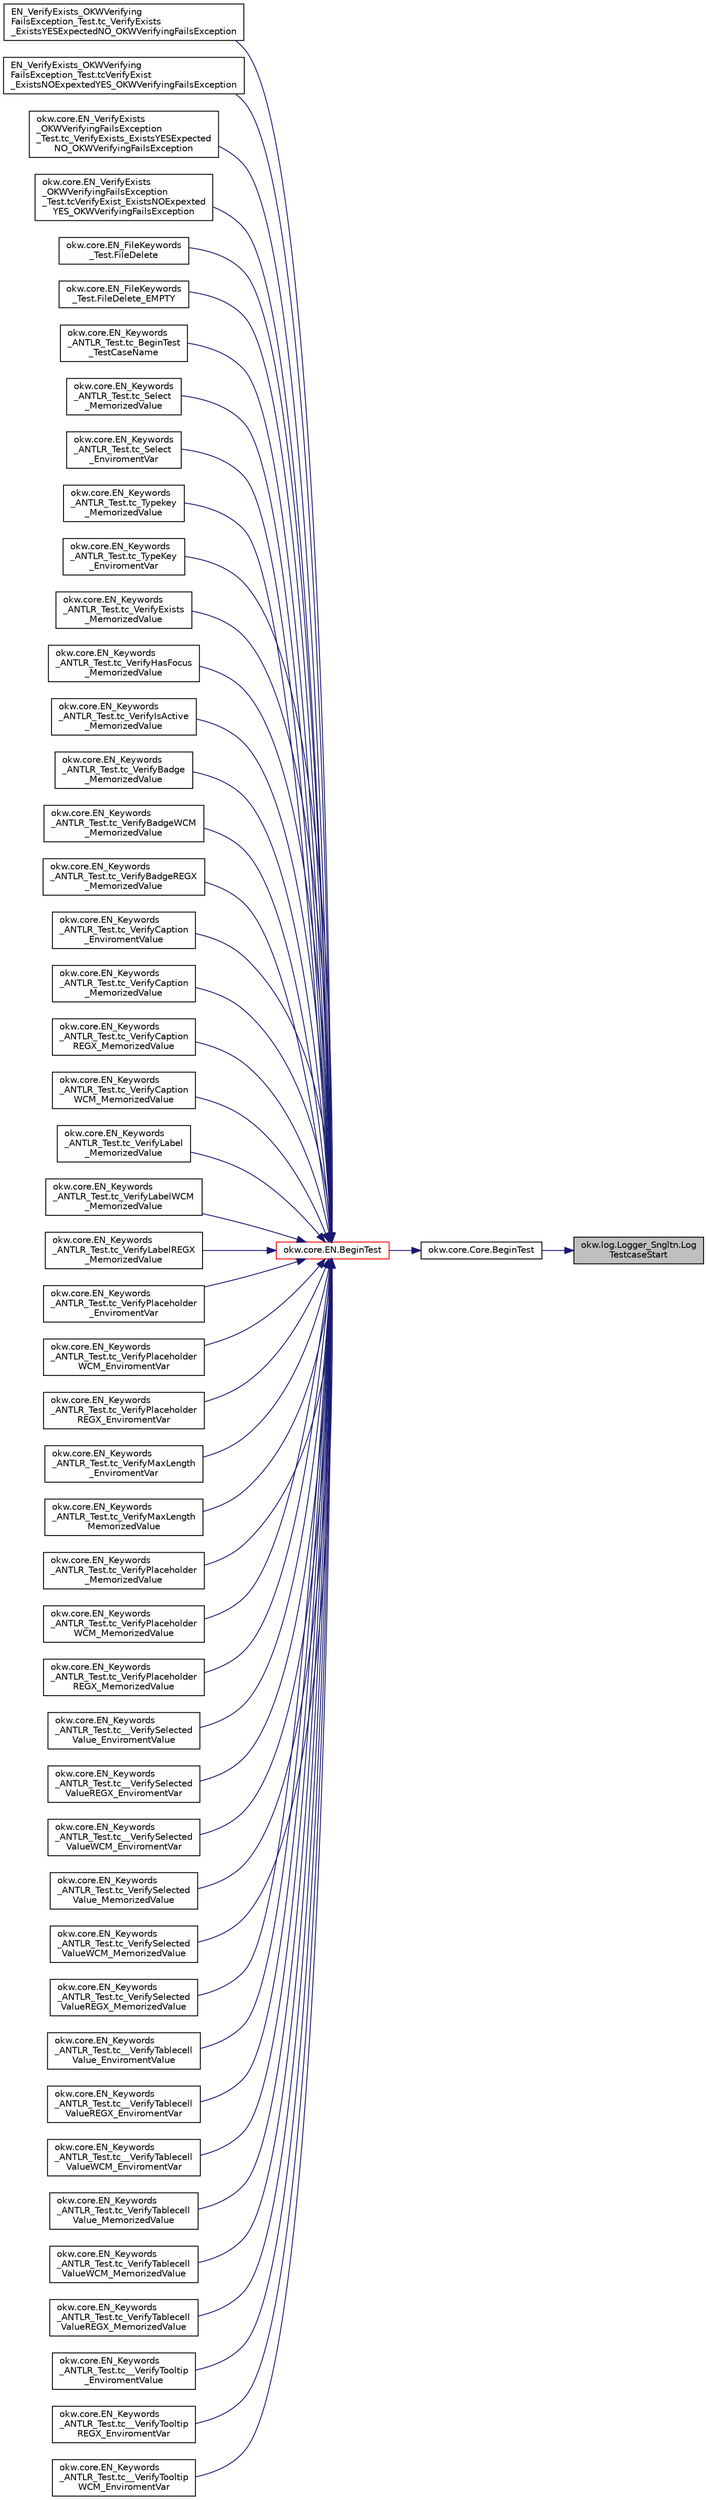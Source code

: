 digraph "okw.log.Logger_Sngltn.LogTestcaseStart"
{
 // INTERACTIVE_SVG=YES
 // LATEX_PDF_SIZE
  edge [fontname="Helvetica",fontsize="10",labelfontname="Helvetica",labelfontsize="10"];
  node [fontname="Helvetica",fontsize="10",shape=record];
  rankdir="RL";
  Node1536 [label="okw.log.Logger_Sngltn.Log\lTestcaseStart",height=0.2,width=0.4,color="black", fillcolor="grey75", style="filled", fontcolor="black",tooltip="Ausgabe des Testfalls."];
  Node1536 -> Node1537 [dir="back",color="midnightblue",fontsize="10",style="solid",fontname="Helvetica"];
  Node1537 [label="okw.core.Core.BeginTest",height=0.2,width=0.4,color="black", fillcolor="white", style="filled",URL="$classokw_1_1core_1_1_core.html#acfefe92468c9eb9e951846372726c4d8",tooltip="Markiert den Anfang eines neuen Testfalls."];
  Node1537 -> Node1538 [dir="back",color="midnightblue",fontsize="10",style="solid",fontname="Helvetica"];
  Node1538 [label="okw.core.EN.BeginTest",height=0.2,width=0.4,color="red", fillcolor="white", style="filled",URL="$classokw_1_1core_1_1_e_n.html#aef613b0a3e6bb8a9623984db145cae69",tooltip="Markiert den Anfang eines neuen Testfalls."];
  Node1538 -> Node1539 [dir="back",color="midnightblue",fontsize="10",style="solid",fontname="Helvetica"];
  Node1539 [label="EN_VerifyExists_OKWVerifying\lFailsException_Test.tc_VerifyExists\l_ExistsYESExpectedNO_OKWVerifyingFailsException",height=0.2,width=0.4,color="black", fillcolor="white", style="filled",URL="$class_e_n___verify_exists___o_k_w_verifying_fails_exception___test.html#ad46469e1f777969702b7b8290db96e9a",tooltip="Prüft, ob die Ausnahme OKWVerifyingFailsException bei einem Soll/Ist-Vergleich ausgelöst wird."];
  Node1538 -> Node1540 [dir="back",color="midnightblue",fontsize="10",style="solid",fontname="Helvetica"];
  Node1540 [label="EN_VerifyExists_OKWVerifying\lFailsException_Test.tcVerifyExist\l_ExistsNOExpextedYES_OKWVerifyingFailsException",height=0.2,width=0.4,color="black", fillcolor="white", style="filled",URL="$class_e_n___verify_exists___o_k_w_verifying_fails_exception___test.html#a7090140896a0e2476c8c548bfcab9da6",tooltip="Prüft, ob die Ausnahme OKWVerifyingFailsException bei einem Soll/Ist-Vergleich ausgelöst wird."];
  Node1538 -> Node1541 [dir="back",color="midnightblue",fontsize="10",style="solid",fontname="Helvetica"];
  Node1541 [label="okw.core.EN_VerifyExists\l_OKWVerifyingFailsException\l_Test.tc_VerifyExists_ExistsYESExpected\lNO_OKWVerifyingFailsException",height=0.2,width=0.4,color="black", fillcolor="white", style="filled",URL="$classokw_1_1core_1_1_e_n___verify_exists___o_k_w_verifying_fails_exception___test.html#a2130383dc3dce6634d7a3b4367575e49",tooltip="Prüft, ob die Ausnahme OKWVerifyingFailsException bei einem Soll/Ist-Vergleich ausgelöst wird."];
  Node1538 -> Node1542 [dir="back",color="midnightblue",fontsize="10",style="solid",fontname="Helvetica"];
  Node1542 [label="okw.core.EN_VerifyExists\l_OKWVerifyingFailsException\l_Test.tcVerifyExist_ExistsNOExpexted\lYES_OKWVerifyingFailsException",height=0.2,width=0.4,color="black", fillcolor="white", style="filled",URL="$classokw_1_1core_1_1_e_n___verify_exists___o_k_w_verifying_fails_exception___test.html#aa1d3eda12dec57423561de4e08b12d29",tooltip="Prüft, ob die Ausnahme OKWVerifyingFailsException bei einem Soll/Ist-Vergleich ausgelöst wird."];
  Node1538 -> Node1543 [dir="back",color="midnightblue",fontsize="10",style="solid",fontname="Helvetica"];
  Node1543 [label="okw.core.EN_FileKeywords\l_Test.FileDelete",height=0.2,width=0.4,color="black", fillcolor="white", style="filled",URL="$classokw_1_1core_1_1_e_n___file_keywords___test.html#acb04e50447def00a22be9b52b5327aac",tooltip="Prüft das Schlüsselwort File."];
  Node1538 -> Node1544 [dir="back",color="midnightblue",fontsize="10",style="solid",fontname="Helvetica"];
  Node1544 [label="okw.core.EN_FileKeywords\l_Test.FileDelete_EMPTY",height=0.2,width=0.4,color="black", fillcolor="white", style="filled",URL="$classokw_1_1core_1_1_e_n___file_keywords___test.html#ac1eeb5773fc9c3a4854198e37b2f5dea",tooltip="Prüft das Schlüsselwort File."];
  Node1538 -> Node1545 [dir="back",color="midnightblue",fontsize="10",style="solid",fontname="Helvetica"];
  Node1545 [label="okw.core.EN_Keywords\l_ANTLR_Test.tc_BeginTest\l_TestCaseName",height=0.2,width=0.4,color="black", fillcolor="white", style="filled",URL="$classokw_1_1core_1_1_e_n___keywords___a_n_t_l_r___test.html#a014ad937ba05658b9530788f42340ca4",tooltip="Prüft das Schlüsselwort \"BeginTest\" mit dem Testziel, dass der aktuelle Testfallname unter dem MemKey..."];
  Node1538 -> Node1546 [dir="back",color="midnightblue",fontsize="10",style="solid",fontname="Helvetica"];
  Node1546 [label="okw.core.EN_Keywords\l_ANTLR_Test.tc_Select\l_MemorizedValue",height=0.2,width=0.4,color="black", fillcolor="white", style="filled",URL="$classokw_1_1core_1_1_e_n___keywords___a_n_t_l_r___test.html#ac0a6a39b3b4d075d2b76ebf53135917c",tooltip="Prüft das Keyword Select() mit dem Testziel ob gemerkte Werte richtig eingesetzt werden."];
  Node1538 -> Node1547 [dir="back",color="midnightblue",fontsize="10",style="solid",fontname="Helvetica"];
  Node1547 [label="okw.core.EN_Keywords\l_ANTLR_Test.tc_Select\l_EnviromentVar",height=0.2,width=0.4,color="black", fillcolor="white", style="filled",URL="$classokw_1_1core_1_1_e_n___keywords___a_n_t_l_r___test.html#a8a0b2ad269bf3c1ff4939ec38273b846",tooltip="Prüft das Keyword Select() mit dem Ziel, ob Umgebungsvariablen richtig eingesetzt werden."];
  Node1538 -> Node1548 [dir="back",color="midnightblue",fontsize="10",style="solid",fontname="Helvetica"];
  Node1548 [label="okw.core.EN_Keywords\l_ANTLR_Test.tc_Typekey\l_MemorizedValue",height=0.2,width=0.4,color="black", fillcolor="white", style="filled",URL="$classokw_1_1core_1_1_e_n___keywords___a_n_t_l_r___test.html#ad94a67c11ac92a924216a98e684cfd83",tooltip="Prüft das Schlüsselwort Select mit dem Ziel ob gemerkte Werte richtig eingesetzt werden."];
  Node1538 -> Node1549 [dir="back",color="midnightblue",fontsize="10",style="solid",fontname="Helvetica"];
  Node1549 [label="okw.core.EN_Keywords\l_ANTLR_Test.tc_TypeKey\l_EnviromentVar",height=0.2,width=0.4,color="black", fillcolor="white", style="filled",URL="$classokw_1_1core_1_1_e_n___keywords___a_n_t_l_r___test.html#ad287ea338c25a38b9fd75a4b4b69174a",tooltip="Prüft das Keyword Typekey mit dem Ziel, ob Umgebungsvariablen richtig eingesetzt werden."];
  Node1538 -> Node1550 [dir="back",color="midnightblue",fontsize="10",style="solid",fontname="Helvetica"];
  Node1550 [label="okw.core.EN_Keywords\l_ANTLR_Test.tc_VerifyExists\l_MemorizedValue",height=0.2,width=0.4,color="black", fillcolor="white", style="filled",URL="$classokw_1_1core_1_1_e_n___keywords___a_n_t_l_r___test.html#abdee71d00398ea1cae2d3a41e4b424d8",tooltip=" "];
  Node1538 -> Node1551 [dir="back",color="midnightblue",fontsize="10",style="solid",fontname="Helvetica"];
  Node1551 [label="okw.core.EN_Keywords\l_ANTLR_Test.tc_VerifyHasFocus\l_MemorizedValue",height=0.2,width=0.4,color="black", fillcolor="white", style="filled",URL="$classokw_1_1core_1_1_e_n___keywords___a_n_t_l_r___test.html#a1e9e874c23e82fb5e08b5be8ac3b277b",tooltip=" "];
  Node1538 -> Node1552 [dir="back",color="midnightblue",fontsize="10",style="solid",fontname="Helvetica"];
  Node1552 [label="okw.core.EN_Keywords\l_ANTLR_Test.tc_VerifyIsActive\l_MemorizedValue",height=0.2,width=0.4,color="black", fillcolor="white", style="filled",URL="$classokw_1_1core_1_1_e_n___keywords___a_n_t_l_r___test.html#a48924242e07099955b1134ab59fefe98",tooltip=" "];
  Node1538 -> Node1553 [dir="back",color="midnightblue",fontsize="10",style="solid",fontname="Helvetica"];
  Node1553 [label="okw.core.EN_Keywords\l_ANTLR_Test.tc_VerifyBadge\l_MemorizedValue",height=0.2,width=0.4,color="black", fillcolor="white", style="filled",URL="$classokw_1_1core_1_1_e_n___keywords___a_n_t_l_r___test.html#a54243da38e7f31b496f9413a4b238e19",tooltip=" "];
  Node1538 -> Node1554 [dir="back",color="midnightblue",fontsize="10",style="solid",fontname="Helvetica"];
  Node1554 [label="okw.core.EN_Keywords\l_ANTLR_Test.tc_VerifyBadgeWCM\l_MemorizedValue",height=0.2,width=0.4,color="black", fillcolor="white", style="filled",URL="$classokw_1_1core_1_1_e_n___keywords___a_n_t_l_r___test.html#a7d329edd842b7eca070338752f1058a3",tooltip=" "];
  Node1538 -> Node1555 [dir="back",color="midnightblue",fontsize="10",style="solid",fontname="Helvetica"];
  Node1555 [label="okw.core.EN_Keywords\l_ANTLR_Test.tc_VerifyBadgeREGX\l_MemorizedValue",height=0.2,width=0.4,color="black", fillcolor="white", style="filled",URL="$classokw_1_1core_1_1_e_n___keywords___a_n_t_l_r___test.html#acdb9da5d80e0e4012bce8b0e0ea2863e",tooltip=" "];
  Node1538 -> Node1556 [dir="back",color="midnightblue",fontsize="10",style="solid",fontname="Helvetica"];
  Node1556 [label="okw.core.EN_Keywords\l_ANTLR_Test.tc_VerifyCaption\l_EnviromentValue",height=0.2,width=0.4,color="black", fillcolor="white", style="filled",URL="$classokw_1_1core_1_1_e_n___keywords___a_n_t_l_r___test.html#a8bacdeac1e985c7eeb7b04a37c0ab8ac",tooltip=" "];
  Node1538 -> Node1557 [dir="back",color="midnightblue",fontsize="10",style="solid",fontname="Helvetica"];
  Node1557 [label="okw.core.EN_Keywords\l_ANTLR_Test.tc_VerifyCaption\l_MemorizedValue",height=0.2,width=0.4,color="black", fillcolor="white", style="filled",URL="$classokw_1_1core_1_1_e_n___keywords___a_n_t_l_r___test.html#af31f438ffbce92f023f86a4ce815cc66",tooltip=" "];
  Node1538 -> Node1558 [dir="back",color="midnightblue",fontsize="10",style="solid",fontname="Helvetica"];
  Node1558 [label="okw.core.EN_Keywords\l_ANTLR_Test.tc_VerifyCaption\lREGX_MemorizedValue",height=0.2,width=0.4,color="black", fillcolor="white", style="filled",URL="$classokw_1_1core_1_1_e_n___keywords___a_n_t_l_r___test.html#a1b63acea80fde6a7d214854cb2d00241",tooltip=" "];
  Node1538 -> Node1559 [dir="back",color="midnightblue",fontsize="10",style="solid",fontname="Helvetica"];
  Node1559 [label="okw.core.EN_Keywords\l_ANTLR_Test.tc_VerifyCaption\lWCM_MemorizedValue",height=0.2,width=0.4,color="black", fillcolor="white", style="filled",URL="$classokw_1_1core_1_1_e_n___keywords___a_n_t_l_r___test.html#a3f7653664be8e4b3d0394146907c0f53",tooltip=" "];
  Node1538 -> Node1560 [dir="back",color="midnightblue",fontsize="10",style="solid",fontname="Helvetica"];
  Node1560 [label="okw.core.EN_Keywords\l_ANTLR_Test.tc_VerifyLabel\l_MemorizedValue",height=0.2,width=0.4,color="black", fillcolor="white", style="filled",URL="$classokw_1_1core_1_1_e_n___keywords___a_n_t_l_r___test.html#aa3552e4c8cbb84244d0a93a3db442d80",tooltip=" "];
  Node1538 -> Node1561 [dir="back",color="midnightblue",fontsize="10",style="solid",fontname="Helvetica"];
  Node1561 [label="okw.core.EN_Keywords\l_ANTLR_Test.tc_VerifyLabelWCM\l_MemorizedValue",height=0.2,width=0.4,color="black", fillcolor="white", style="filled",URL="$classokw_1_1core_1_1_e_n___keywords___a_n_t_l_r___test.html#a389abd728853cdcf69faae5b1763878e",tooltip=" "];
  Node1538 -> Node1562 [dir="back",color="midnightblue",fontsize="10",style="solid",fontname="Helvetica"];
  Node1562 [label="okw.core.EN_Keywords\l_ANTLR_Test.tc_VerifyLabelREGX\l_MemorizedValue",height=0.2,width=0.4,color="black", fillcolor="white", style="filled",URL="$classokw_1_1core_1_1_e_n___keywords___a_n_t_l_r___test.html#a7d3f82b882bb3d57869322402caf8edd",tooltip=" "];
  Node1538 -> Node1563 [dir="back",color="midnightblue",fontsize="10",style="solid",fontname="Helvetica"];
  Node1563 [label="okw.core.EN_Keywords\l_ANTLR_Test.tc_VerifyPlaceholder\l_EnviromentVar",height=0.2,width=0.4,color="black", fillcolor="white", style="filled",URL="$classokw_1_1core_1_1_e_n___keywords___a_n_t_l_r___test.html#a76366d0f58d9779e588221619053b3b4",tooltip=" "];
  Node1538 -> Node1564 [dir="back",color="midnightblue",fontsize="10",style="solid",fontname="Helvetica"];
  Node1564 [label="okw.core.EN_Keywords\l_ANTLR_Test.tc_VerifyPlaceholder\lWCM_EnviromentVar",height=0.2,width=0.4,color="black", fillcolor="white", style="filled",URL="$classokw_1_1core_1_1_e_n___keywords___a_n_t_l_r___test.html#abd9317afb68276278a34b1edc32e27fb",tooltip=" "];
  Node1538 -> Node1565 [dir="back",color="midnightblue",fontsize="10",style="solid",fontname="Helvetica"];
  Node1565 [label="okw.core.EN_Keywords\l_ANTLR_Test.tc_VerifyPlaceholder\lREGX_EnviromentVar",height=0.2,width=0.4,color="black", fillcolor="white", style="filled",URL="$classokw_1_1core_1_1_e_n___keywords___a_n_t_l_r___test.html#a8204d2d29c04027d70879edcba38b0ff",tooltip=" "];
  Node1538 -> Node1566 [dir="back",color="midnightblue",fontsize="10",style="solid",fontname="Helvetica"];
  Node1566 [label="okw.core.EN_Keywords\l_ANTLR_Test.tc_VerifyMaxLength\l_EnviromentVar",height=0.2,width=0.4,color="black", fillcolor="white", style="filled",URL="$classokw_1_1core_1_1_e_n___keywords___a_n_t_l_r___test.html#ad36184ae59945370ce9c7597f63445a2",tooltip=" "];
  Node1538 -> Node1567 [dir="back",color="midnightblue",fontsize="10",style="solid",fontname="Helvetica"];
  Node1567 [label="okw.core.EN_Keywords\l_ANTLR_Test.tc_VerifyMaxLength\lMemorizedValue",height=0.2,width=0.4,color="black", fillcolor="white", style="filled",URL="$classokw_1_1core_1_1_e_n___keywords___a_n_t_l_r___test.html#a38469c3be9d34d940c079d57dd294c84",tooltip=" "];
  Node1538 -> Node1568 [dir="back",color="midnightblue",fontsize="10",style="solid",fontname="Helvetica"];
  Node1568 [label="okw.core.EN_Keywords\l_ANTLR_Test.tc_VerifyPlaceholder\l_MemorizedValue",height=0.2,width=0.4,color="black", fillcolor="white", style="filled",URL="$classokw_1_1core_1_1_e_n___keywords___a_n_t_l_r___test.html#a3f722728dc3541a08f029eb1be36059d",tooltip=" "];
  Node1538 -> Node1569 [dir="back",color="midnightblue",fontsize="10",style="solid",fontname="Helvetica"];
  Node1569 [label="okw.core.EN_Keywords\l_ANTLR_Test.tc_VerifyPlaceholder\lWCM_MemorizedValue",height=0.2,width=0.4,color="black", fillcolor="white", style="filled",URL="$classokw_1_1core_1_1_e_n___keywords___a_n_t_l_r___test.html#ac49fd3b2a0531ce9803aa75dbfec90a1",tooltip=" "];
  Node1538 -> Node1570 [dir="back",color="midnightblue",fontsize="10",style="solid",fontname="Helvetica"];
  Node1570 [label="okw.core.EN_Keywords\l_ANTLR_Test.tc_VerifyPlaceholder\lREGX_MemorizedValue",height=0.2,width=0.4,color="black", fillcolor="white", style="filled",URL="$classokw_1_1core_1_1_e_n___keywords___a_n_t_l_r___test.html#aecda43fced030eae7a15d375e7204b8c",tooltip=" "];
  Node1538 -> Node1571 [dir="back",color="midnightblue",fontsize="10",style="solid",fontname="Helvetica"];
  Node1571 [label="okw.core.EN_Keywords\l_ANTLR_Test.tc__VerifySelected\lValue_EnviromentValue",height=0.2,width=0.4,color="black", fillcolor="white", style="filled",URL="$classokw_1_1core_1_1_e_n___keywords___a_n_t_l_r___test.html#a4a3c50b3260d3b7e3218e073177ab15e",tooltip=" "];
  Node1538 -> Node1572 [dir="back",color="midnightblue",fontsize="10",style="solid",fontname="Helvetica"];
  Node1572 [label="okw.core.EN_Keywords\l_ANTLR_Test.tc__VerifySelected\lValueREGX_EnviromentVar",height=0.2,width=0.4,color="black", fillcolor="white", style="filled",URL="$classokw_1_1core_1_1_e_n___keywords___a_n_t_l_r___test.html#afabf60afd1ddf1d4b3546c9530500dc1",tooltip=" "];
  Node1538 -> Node1573 [dir="back",color="midnightblue",fontsize="10",style="solid",fontname="Helvetica"];
  Node1573 [label="okw.core.EN_Keywords\l_ANTLR_Test.tc__VerifySelected\lValueWCM_EnviromentVar",height=0.2,width=0.4,color="black", fillcolor="white", style="filled",URL="$classokw_1_1core_1_1_e_n___keywords___a_n_t_l_r___test.html#ac3f010481750c1255097fe515af00dc2",tooltip=" "];
  Node1538 -> Node1574 [dir="back",color="midnightblue",fontsize="10",style="solid",fontname="Helvetica"];
  Node1574 [label="okw.core.EN_Keywords\l_ANTLR_Test.tc_VerifySelected\lValue_MemorizedValue",height=0.2,width=0.4,color="black", fillcolor="white", style="filled",URL="$classokw_1_1core_1_1_e_n___keywords___a_n_t_l_r___test.html#a2e571d88e1e787c667895a18569f0ca7",tooltip=" "];
  Node1538 -> Node1575 [dir="back",color="midnightblue",fontsize="10",style="solid",fontname="Helvetica"];
  Node1575 [label="okw.core.EN_Keywords\l_ANTLR_Test.tc_VerifySelected\lValueWCM_MemorizedValue",height=0.2,width=0.4,color="black", fillcolor="white", style="filled",URL="$classokw_1_1core_1_1_e_n___keywords___a_n_t_l_r___test.html#ac65694140f96753ef21de8aeedd96f20",tooltip=" "];
  Node1538 -> Node1576 [dir="back",color="midnightblue",fontsize="10",style="solid",fontname="Helvetica"];
  Node1576 [label="okw.core.EN_Keywords\l_ANTLR_Test.tc_VerifySelected\lValueREGX_MemorizedValue",height=0.2,width=0.4,color="black", fillcolor="white", style="filled",URL="$classokw_1_1core_1_1_e_n___keywords___a_n_t_l_r___test.html#a505217891e0dfdbf994620b9a7502456",tooltip=" "];
  Node1538 -> Node1577 [dir="back",color="midnightblue",fontsize="10",style="solid",fontname="Helvetica"];
  Node1577 [label="okw.core.EN_Keywords\l_ANTLR_Test.tc__VerifyTablecell\lValue_EnviromentValue",height=0.2,width=0.4,color="black", fillcolor="white", style="filled",URL="$classokw_1_1core_1_1_e_n___keywords___a_n_t_l_r___test.html#a72e44e1956bf9f61beee3c0c4a0a0529",tooltip=" "];
  Node1538 -> Node1578 [dir="back",color="midnightblue",fontsize="10",style="solid",fontname="Helvetica"];
  Node1578 [label="okw.core.EN_Keywords\l_ANTLR_Test.tc__VerifyTablecell\lValueREGX_EnviromentVar",height=0.2,width=0.4,color="black", fillcolor="white", style="filled",URL="$classokw_1_1core_1_1_e_n___keywords___a_n_t_l_r___test.html#a658bef6cf5ddb1f36aae666c2df0e2b4",tooltip=" "];
  Node1538 -> Node1579 [dir="back",color="midnightblue",fontsize="10",style="solid",fontname="Helvetica"];
  Node1579 [label="okw.core.EN_Keywords\l_ANTLR_Test.tc__VerifyTablecell\lValueWCM_EnviromentVar",height=0.2,width=0.4,color="black", fillcolor="white", style="filled",URL="$classokw_1_1core_1_1_e_n___keywords___a_n_t_l_r___test.html#a279312baae8a9002d12c8612a683b686",tooltip=" "];
  Node1538 -> Node1580 [dir="back",color="midnightblue",fontsize="10",style="solid",fontname="Helvetica"];
  Node1580 [label="okw.core.EN_Keywords\l_ANTLR_Test.tc_VerifyTablecell\lValue_MemorizedValue",height=0.2,width=0.4,color="black", fillcolor="white", style="filled",URL="$classokw_1_1core_1_1_e_n___keywords___a_n_t_l_r___test.html#ad488b27ee66727f62b2ca7ad77d13603",tooltip=" "];
  Node1538 -> Node1581 [dir="back",color="midnightblue",fontsize="10",style="solid",fontname="Helvetica"];
  Node1581 [label="okw.core.EN_Keywords\l_ANTLR_Test.tc_VerifyTablecell\lValueWCM_MemorizedValue",height=0.2,width=0.4,color="black", fillcolor="white", style="filled",URL="$classokw_1_1core_1_1_e_n___keywords___a_n_t_l_r___test.html#a001e269537cc59c4573e8dd2275550b0",tooltip=" "];
  Node1538 -> Node1582 [dir="back",color="midnightblue",fontsize="10",style="solid",fontname="Helvetica"];
  Node1582 [label="okw.core.EN_Keywords\l_ANTLR_Test.tc_VerifyTablecell\lValueREGX_MemorizedValue",height=0.2,width=0.4,color="black", fillcolor="white", style="filled",URL="$classokw_1_1core_1_1_e_n___keywords___a_n_t_l_r___test.html#aafdbe96a6c5be9db76e7f18c36f0a463",tooltip=" "];
  Node1538 -> Node1583 [dir="back",color="midnightblue",fontsize="10",style="solid",fontname="Helvetica"];
  Node1583 [label="okw.core.EN_Keywords\l_ANTLR_Test.tc__VerifyTooltip\l_EnviromentValue",height=0.2,width=0.4,color="black", fillcolor="white", style="filled",URL="$classokw_1_1core_1_1_e_n___keywords___a_n_t_l_r___test.html#a4ad606615476d86141bdb598f2c21666",tooltip=" "];
  Node1538 -> Node1584 [dir="back",color="midnightblue",fontsize="10",style="solid",fontname="Helvetica"];
  Node1584 [label="okw.core.EN_Keywords\l_ANTLR_Test.tc__VerifyTooltip\lREGX_EnviromentVar",height=0.2,width=0.4,color="black", fillcolor="white", style="filled",URL="$classokw_1_1core_1_1_e_n___keywords___a_n_t_l_r___test.html#a3c08398cfde67e880e73bddc6e70f93f",tooltip=" "];
  Node1538 -> Node1585 [dir="back",color="midnightblue",fontsize="10",style="solid",fontname="Helvetica"];
  Node1585 [label="okw.core.EN_Keywords\l_ANTLR_Test.tc__VerifyTooltip\lWCM_EnviromentVar",height=0.2,width=0.4,color="black", fillcolor="white", style="filled",URL="$classokw_1_1core_1_1_e_n___keywords___a_n_t_l_r___test.html#a8163acc71309a9fd84fe13b35f4b56c2",tooltip=" "];
}
